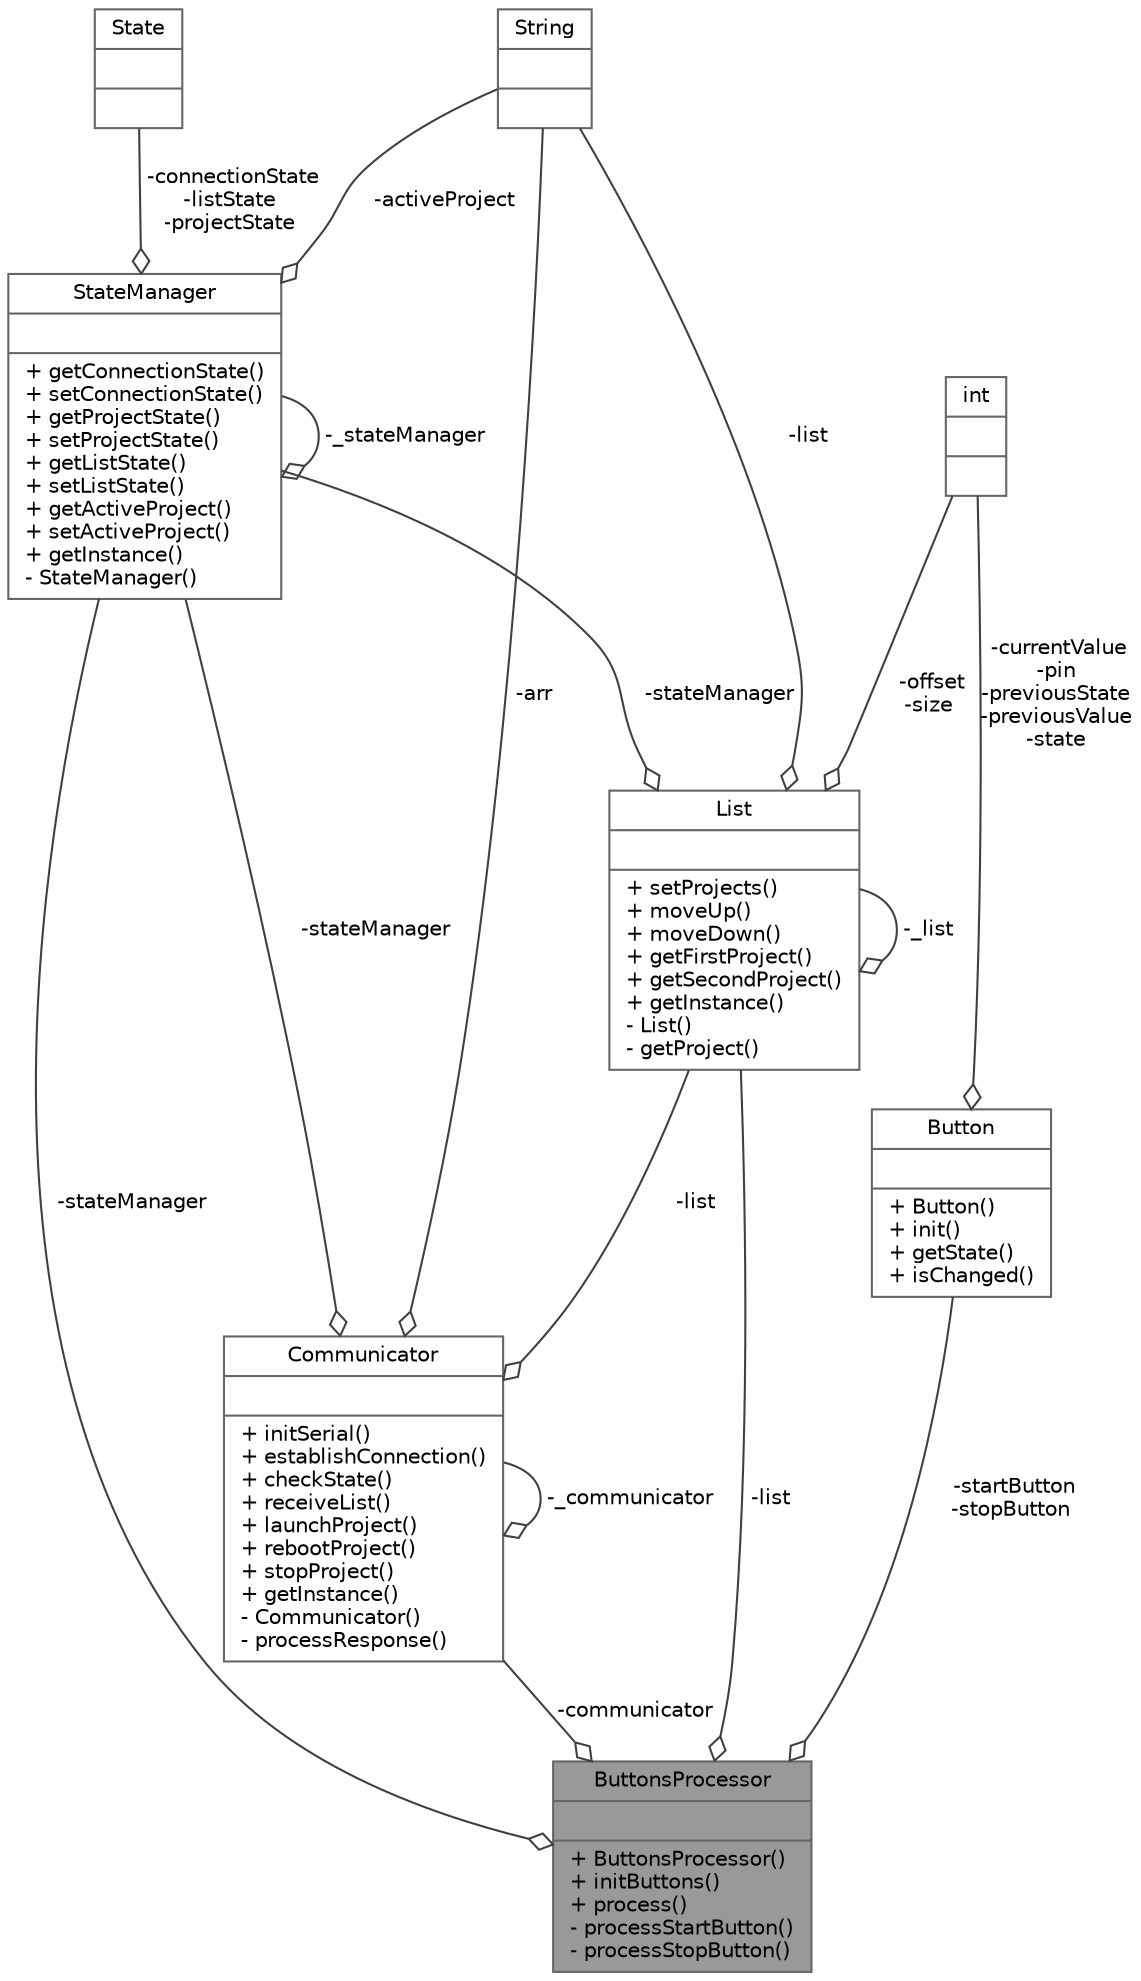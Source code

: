 digraph "ButtonsProcessor"
{
 // LATEX_PDF_SIZE
  bgcolor="transparent";
  edge [fontname=Helvetica,fontsize=10,labelfontname=Helvetica,labelfontsize=10];
  node [fontname=Helvetica,fontsize=10,shape=box,height=0.2,width=0.4];
  Node1 [shape=record,label="{ButtonsProcessor\n||+ ButtonsProcessor()\l+ initButtons()\l+ process()\l- processStartButton()\l- processStopButton()\l}",height=0.2,width=0.4,color="gray40", fillcolor="grey60", style="filled", fontcolor="black",tooltip=" "];
  Node2 -> Node1 [color="grey25",style="solid",label=" -stateManager" ,arrowhead="odiamond"];
  Node2 [shape=record,label="{StateManager\n||+ getConnectionState()\l+ setConnectionState()\l+ getProjectState()\l+ setProjectState()\l+ getListState()\l+ setListState()\l+ getActiveProject()\l+ setActiveProject()\l+ getInstance()\l- StateManager()\l}",height=0.2,width=0.4,color="gray40", fillcolor="white", style="filled",URL="$classStateManager.html",tooltip=" "];
  Node2 -> Node2 [color="grey25",style="solid",label=" -_stateManager" ,arrowhead="odiamond"];
  Node3 -> Node2 [color="grey25",style="solid",label=" -connectionState\n-listState\n-projectState" ,arrowhead="odiamond"];
  Node3 [shape=record,label="{State\n||}",height=0.2,width=0.4,color="gray40", fillcolor="white", style="filled",tooltip=" "];
  Node4 -> Node2 [color="grey25",style="solid",label=" -activeProject" ,arrowhead="odiamond"];
  Node4 [shape=record,label="{String\n||}",height=0.2,width=0.4,color="gray40", fillcolor="white", style="filled",tooltip=" "];
  Node5 -> Node1 [color="grey25",style="solid",label=" -communicator" ,arrowhead="odiamond"];
  Node5 [shape=record,label="{Communicator\n||+ initSerial()\l+ establishConnection()\l+ checkState()\l+ receiveList()\l+ launchProject()\l+ rebootProject()\l+ stopProject()\l+ getInstance()\l- Communicator()\l- processResponse()\l}",height=0.2,width=0.4,color="gray40", fillcolor="white", style="filled",URL="$classCommunicator.html",tooltip=" "];
  Node5 -> Node5 [color="grey25",style="solid",label=" -_communicator" ,arrowhead="odiamond"];
  Node2 -> Node5 [color="grey25",style="solid",label=" -stateManager" ,arrowhead="odiamond"];
  Node6 -> Node5 [color="grey25",style="solid",label=" -list" ,arrowhead="odiamond"];
  Node6 [shape=record,label="{List\n||+ setProjects()\l+ moveUp()\l+ moveDown()\l+ getFirstProject()\l+ getSecondProject()\l+ getInstance()\l- List()\l- getProject()\l}",height=0.2,width=0.4,color="gray40", fillcolor="white", style="filled",URL="$classList.html",tooltip=" "];
  Node6 -> Node6 [color="grey25",style="solid",label=" -_list" ,arrowhead="odiamond"];
  Node2 -> Node6 [color="grey25",style="solid",label=" -stateManager" ,arrowhead="odiamond"];
  Node7 -> Node6 [color="grey25",style="solid",label=" -offset\n-size" ,arrowhead="odiamond"];
  Node7 [shape=record,label="{int\n||}",height=0.2,width=0.4,color="gray40", fillcolor="white", style="filled",tooltip=" "];
  Node4 -> Node6 [color="grey25",style="solid",label=" -list" ,arrowhead="odiamond"];
  Node4 -> Node5 [color="grey25",style="solid",label=" -arr" ,arrowhead="odiamond"];
  Node6 -> Node1 [color="grey25",style="solid",label=" -list" ,arrowhead="odiamond"];
  Node8 -> Node1 [color="grey25",style="solid",label=" -startButton\n-stopButton" ,arrowhead="odiamond"];
  Node8 [shape=record,label="{Button\n||+ Button()\l+ init()\l+ getState()\l+ isChanged()\l}",height=0.2,width=0.4,color="gray40", fillcolor="white", style="filled",URL="$classButton.html",tooltip=" "];
  Node7 -> Node8 [color="grey25",style="solid",label=" -currentValue\n-pin\n-previousState\n-previousValue\n-state" ,arrowhead="odiamond"];
}
